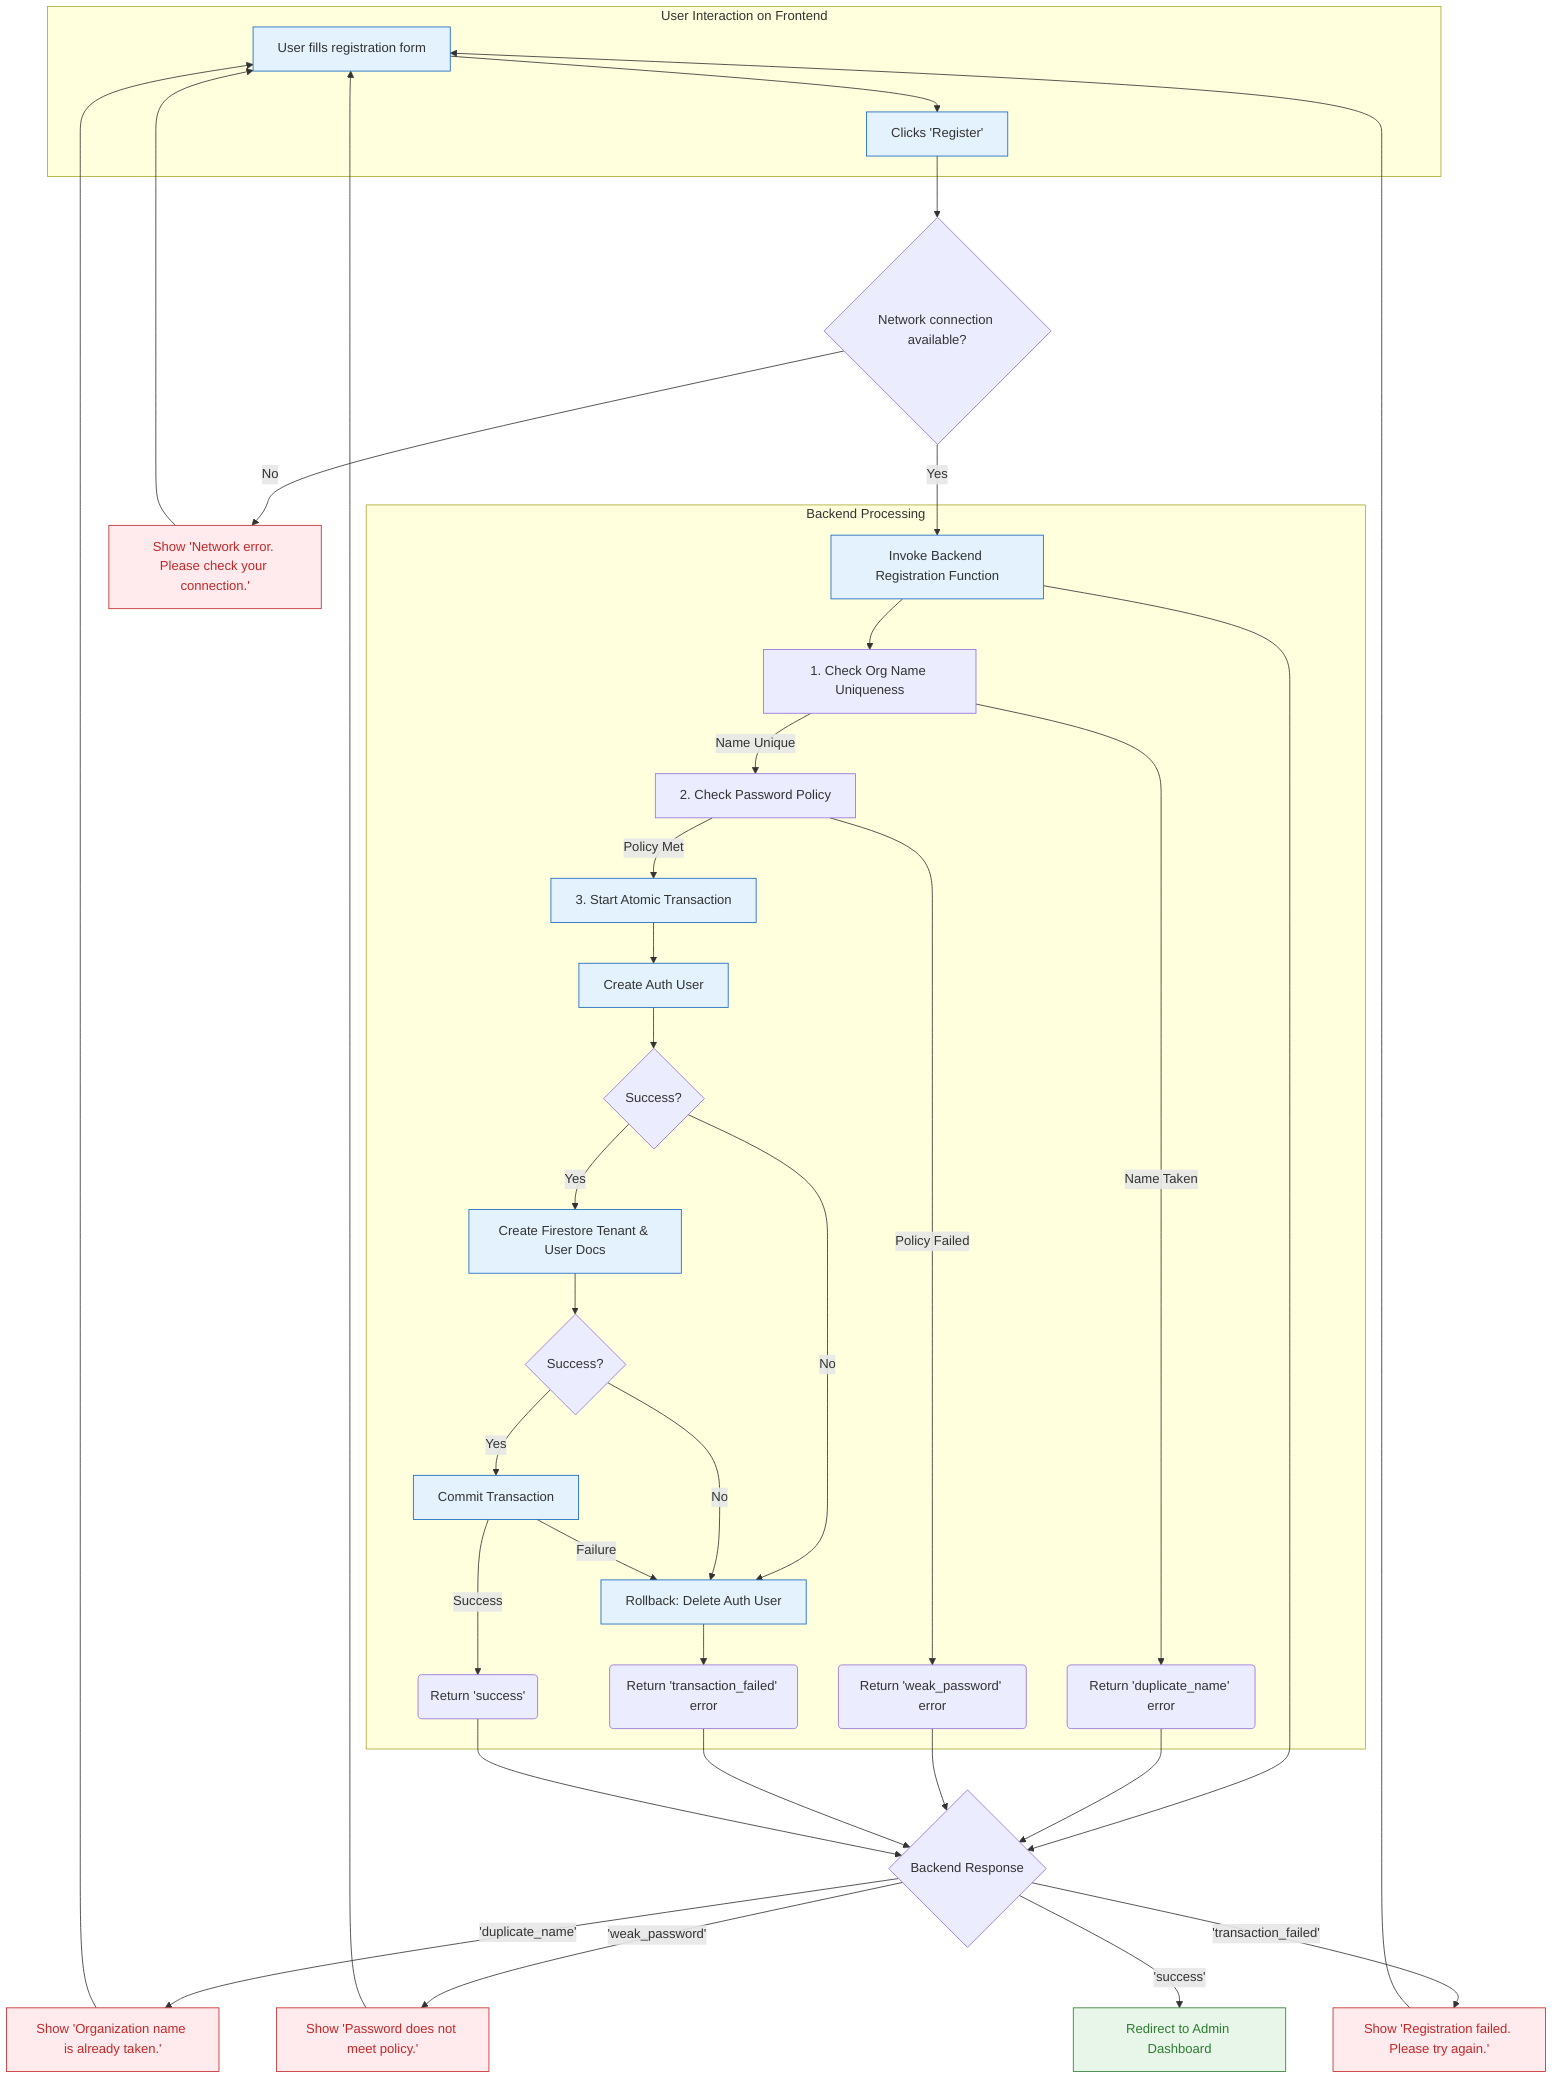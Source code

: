 flowchart TD
    subgraph User Interaction on Frontend
        A[User fills registration form] --> B[Clicks 'Register']
    end

    B --> C{Network connection available?}
    C -->|No| D[Show 'Network error. Please check your connection.']
    D --> A

    C -->|Yes| E[Invoke Backend Registration Function]
    E --> F{Backend Response}
    
    subgraph Backend Processing
        E --> G[1. Check Org Name Uniqueness]
        G -->|Name Taken| H(Return 'duplicate_name' error)
        G -->|Name Unique| I[2. Check Password Policy]
        I -->|Policy Failed| J(Return 'weak_password' error)
        I -->|Policy Met| K[3. Start Atomic Transaction]
        K --> L[Create Auth User]
        L --> M{Success?}
        M -->|No| R
        M -->|Yes| N[Create Firestore Tenant & User Docs]
        N --> O{Success?}
        O -->|No| R
        O -->|Yes| P[Commit Transaction]
        P -->|Success| Q(Return 'success')
        P -->|Failure| R[Rollback: Delete Auth User]
        R --> S(Return 'transaction_failed' error)
    end

    F -->|'duplicate_name'| T[Show 'Organization name is already taken.']
    F -->|'weak_password'| U[Show 'Password does not meet policy.']
    F -->|'transaction_failed'| V[Show 'Registration failed. Please try again.']
    F -->|'success'| W[Redirect to Admin Dashboard]

    H --> F
    J --> F
    S --> F
    Q --> F
    
    T --> A
    U --> A
    V --> A

    %% Styling
    classDef errorNode fill:#ffebee,stroke:#c62828,color:#c62828
    classDef successNode fill:#e8f5e9,stroke:#2e7d32,color:#2e7d32
    classDef processNode fill:#e3f2fd,stroke:#1565c0,color:#333

    class D,T,U,V errorNode
    class W successNode
    class A,B,E,K,L,N,P,R processNode
    class C,G,I,M,O,F decision